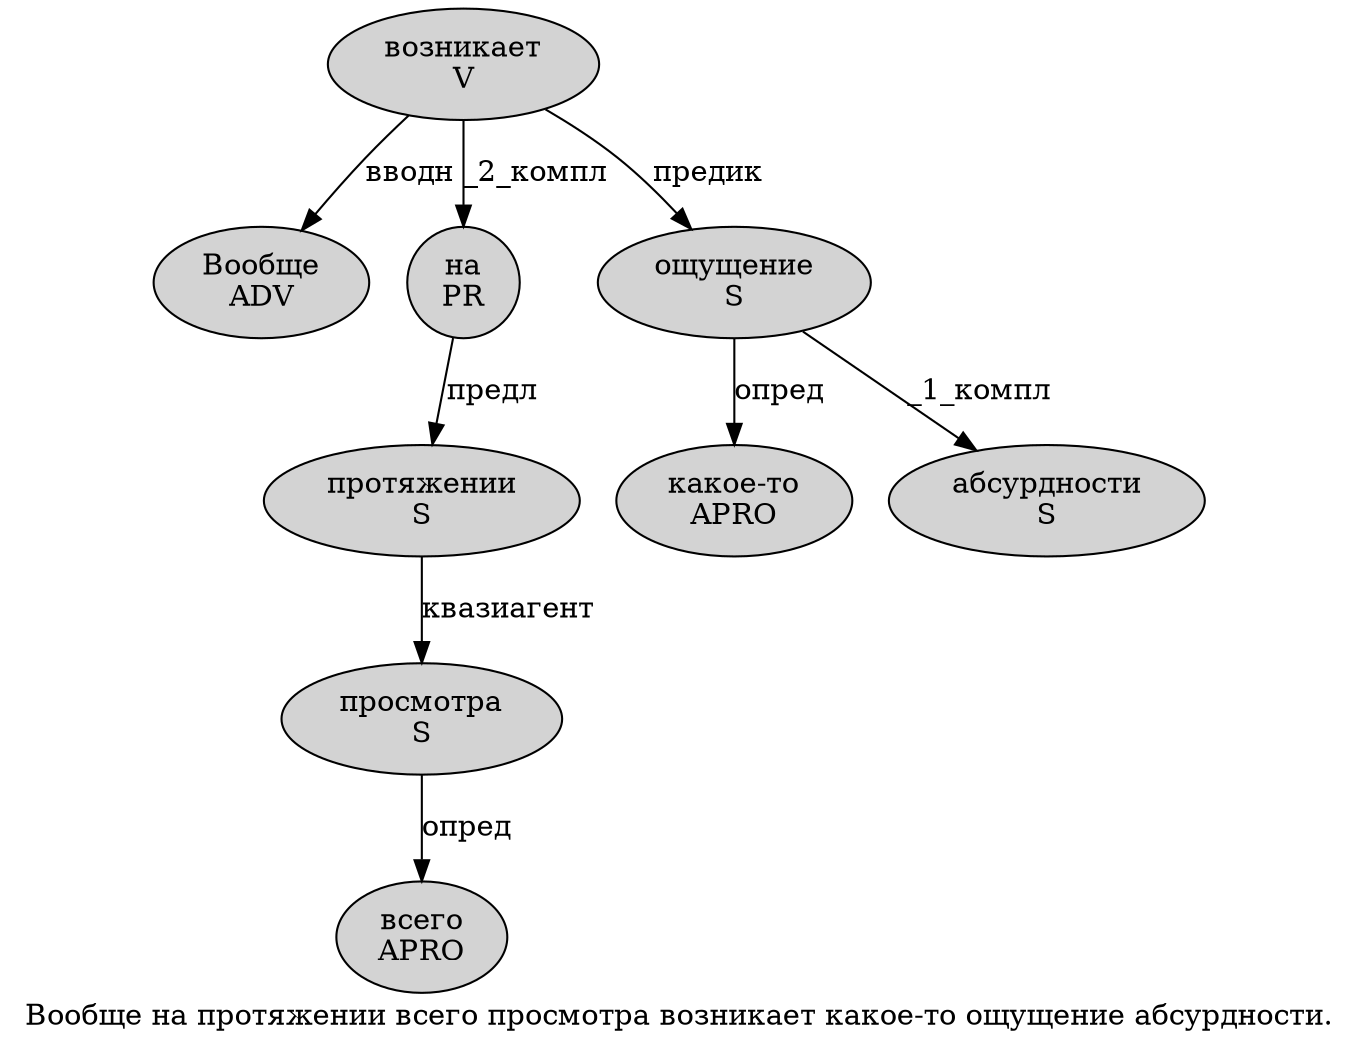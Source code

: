 digraph SENTENCE_3756 {
	graph [label="Вообще на протяжении всего просмотра возникает какое-то ощущение абсурдности."]
	node [style=filled]
		0 [label="Вообще
ADV" color="" fillcolor=lightgray penwidth=1 shape=ellipse]
		1 [label="на
PR" color="" fillcolor=lightgray penwidth=1 shape=ellipse]
		2 [label="протяжении
S" color="" fillcolor=lightgray penwidth=1 shape=ellipse]
		3 [label="всего
APRO" color="" fillcolor=lightgray penwidth=1 shape=ellipse]
		4 [label="просмотра
S" color="" fillcolor=lightgray penwidth=1 shape=ellipse]
		5 [label="возникает
V" color="" fillcolor=lightgray penwidth=1 shape=ellipse]
		6 [label="какое-то
APRO" color="" fillcolor=lightgray penwidth=1 shape=ellipse]
		7 [label="ощущение
S" color="" fillcolor=lightgray penwidth=1 shape=ellipse]
		8 [label="абсурдности
S" color="" fillcolor=lightgray penwidth=1 shape=ellipse]
			4 -> 3 [label="опред"]
			2 -> 4 [label="квазиагент"]
			5 -> 0 [label="вводн"]
			5 -> 1 [label="_2_компл"]
			5 -> 7 [label="предик"]
			1 -> 2 [label="предл"]
			7 -> 6 [label="опред"]
			7 -> 8 [label="_1_компл"]
}